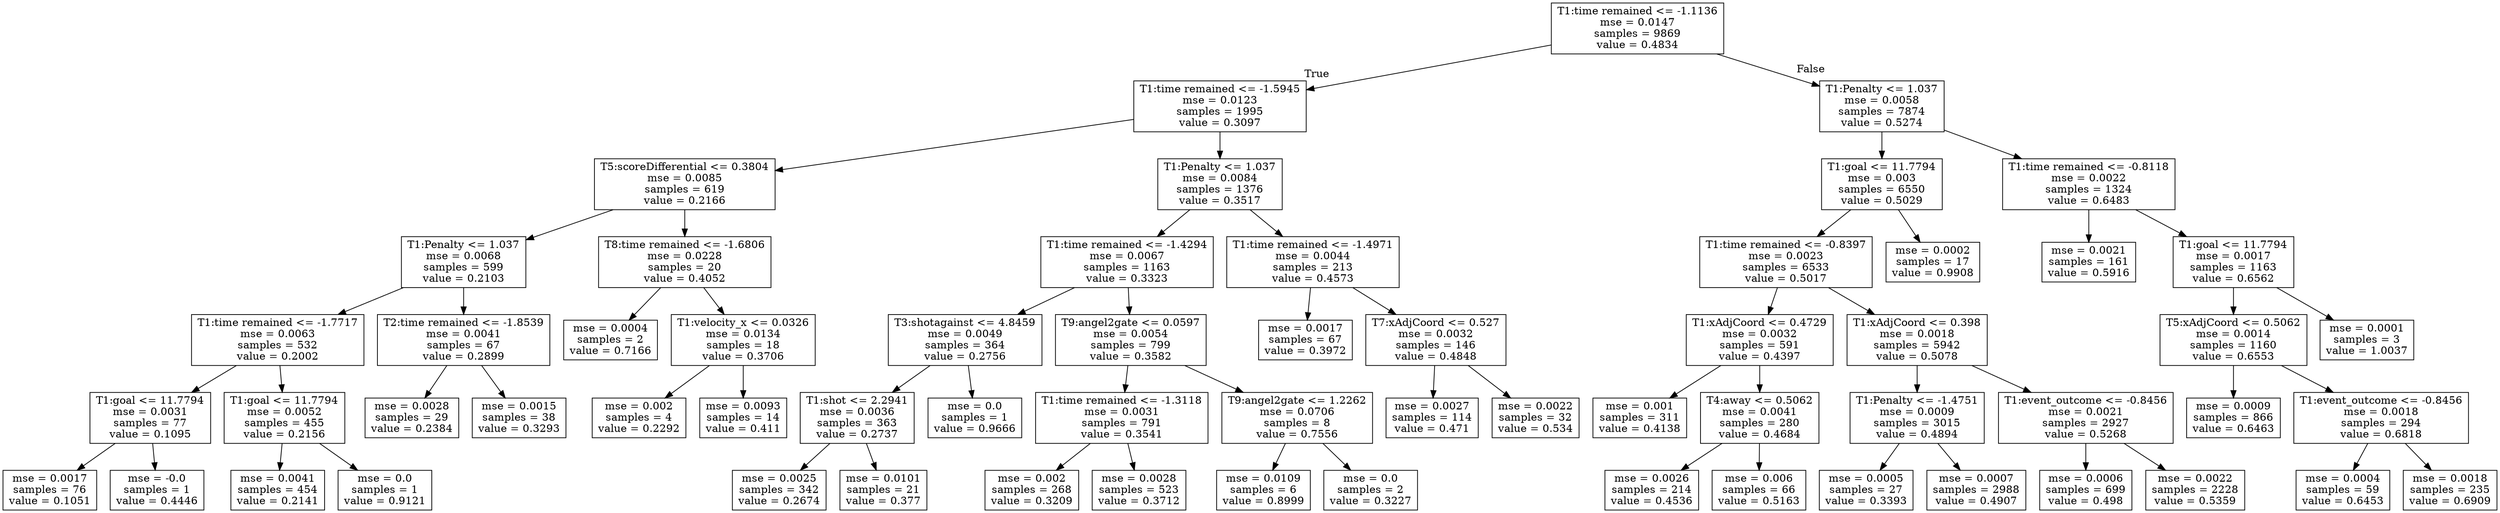 digraph Tree {
node [shape=box] ;
0 [label="T1:time remained <= -1.1136\nmse = 0.0147\nsamples = 9869\nvalue = 0.4834"] ;
1 [label="T1:time remained <= -1.5945\nmse = 0.0123\nsamples = 1995\nvalue = 0.3097"] ;
0 -> 1 [labeldistance=2.5, labelangle=45, headlabel="True"] ;
5 [label="T5:scoreDifferential <= 0.3804\nmse = 0.0085\nsamples = 619\nvalue = 0.2166"] ;
1 -> 5 ;
21 [label="T1:Penalty <= 1.037\nmse = 0.0068\nsamples = 599\nvalue = 0.2103"] ;
5 -> 21 ;
31 [label="T1:time remained <= -1.7717\nmse = 0.0063\nsamples = 532\nvalue = 0.2002"] ;
21 -> 31 ;
33 [label="T1:goal <= 11.7794\nmse = 0.0031\nsamples = 77\nvalue = 0.1095"] ;
31 -> 33 ;
55 [label="mse = 0.0017\nsamples = 76\nvalue = 0.1051"] ;
33 -> 55 ;
56 [label="mse = -0.0\nsamples = 1\nvalue = 0.4446"] ;
33 -> 56 ;
34 [label="T1:goal <= 11.7794\nmse = 0.0052\nsamples = 455\nvalue = 0.2156"] ;
31 -> 34 ;
35 [label="mse = 0.0041\nsamples = 454\nvalue = 0.2141"] ;
34 -> 35 ;
36 [label="mse = 0.0\nsamples = 1\nvalue = 0.9121"] ;
34 -> 36 ;
32 [label="T2:time remained <= -1.8539\nmse = 0.0041\nsamples = 67\nvalue = 0.2899"] ;
21 -> 32 ;
53 [label="mse = 0.0028\nsamples = 29\nvalue = 0.2384"] ;
32 -> 53 ;
54 [label="mse = 0.0015\nsamples = 38\nvalue = 0.3293"] ;
32 -> 54 ;
22 [label="T8:time remained <= -1.6806\nmse = 0.0228\nsamples = 20\nvalue = 0.4052"] ;
5 -> 22 ;
49 [label="mse = 0.0004\nsamples = 2\nvalue = 0.7166"] ;
22 -> 49 ;
50 [label="T1:velocity_x <= 0.0326\nmse = 0.0134\nsamples = 18\nvalue = 0.3706"] ;
22 -> 50 ;
57 [label="mse = 0.002\nsamples = 4\nvalue = 0.2292"] ;
50 -> 57 ;
58 [label="mse = 0.0093\nsamples = 14\nvalue = 0.411"] ;
50 -> 58 ;
6 [label="T1:Penalty <= 1.037\nmse = 0.0084\nsamples = 1376\nvalue = 0.3517"] ;
1 -> 6 ;
9 [label="T1:time remained <= -1.4294\nmse = 0.0067\nsamples = 1163\nvalue = 0.3323"] ;
6 -> 9 ;
15 [label="T3:shotagainst <= 4.8459\nmse = 0.0049\nsamples = 364\nvalue = 0.2756"] ;
9 -> 15 ;
29 [label="T1:shot <= 2.2941\nmse = 0.0036\nsamples = 363\nvalue = 0.2737"] ;
15 -> 29 ;
47 [label="mse = 0.0025\nsamples = 342\nvalue = 0.2674"] ;
29 -> 47 ;
48 [label="mse = 0.0101\nsamples = 21\nvalue = 0.377"] ;
29 -> 48 ;
30 [label="mse = 0.0\nsamples = 1\nvalue = 0.9666"] ;
15 -> 30 ;
16 [label="T9:angel2gate <= 0.0597\nmse = 0.0054\nsamples = 799\nvalue = 0.3582"] ;
9 -> 16 ;
17 [label="T1:time remained <= -1.3118\nmse = 0.0031\nsamples = 791\nvalue = 0.3541"] ;
16 -> 17 ;
37 [label="mse = 0.002\nsamples = 268\nvalue = 0.3209"] ;
17 -> 37 ;
38 [label="mse = 0.0028\nsamples = 523\nvalue = 0.3712"] ;
17 -> 38 ;
18 [label="T9:angel2gate <= 1.2262\nmse = 0.0706\nsamples = 8\nvalue = 0.7556"] ;
16 -> 18 ;
27 [label="mse = 0.0109\nsamples = 6\nvalue = 0.8999"] ;
18 -> 27 ;
28 [label="mse = 0.0\nsamples = 2\nvalue = 0.3227"] ;
18 -> 28 ;
10 [label="T1:time remained <= -1.4971\nmse = 0.0044\nsamples = 213\nvalue = 0.4573"] ;
6 -> 10 ;
43 [label="mse = 0.0017\nsamples = 67\nvalue = 0.3972"] ;
10 -> 43 ;
44 [label="T7:xAdjCoord <= 0.527\nmse = 0.0032\nsamples = 146\nvalue = 0.4848"] ;
10 -> 44 ;
59 [label="mse = 0.0027\nsamples = 114\nvalue = 0.471"] ;
44 -> 59 ;
60 [label="mse = 0.0022\nsamples = 32\nvalue = 0.534"] ;
44 -> 60 ;
2 [label="T1:Penalty <= 1.037\nmse = 0.0058\nsamples = 7874\nvalue = 0.5274"] ;
0 -> 2 [labeldistance=2.5, labelangle=-45, headlabel="False"] ;
3 [label="T1:goal <= 11.7794\nmse = 0.003\nsamples = 6550\nvalue = 0.5029"] ;
2 -> 3 ;
7 [label="T1:time remained <= -0.8397\nmse = 0.0023\nsamples = 6533\nvalue = 0.5017"] ;
3 -> 7 ;
11 [label="T1:xAdjCoord <= 0.4729\nmse = 0.0032\nsamples = 591\nvalue = 0.4397"] ;
7 -> 11 ;
39 [label="mse = 0.001\nsamples = 311\nvalue = 0.4138"] ;
11 -> 39 ;
40 [label="T4:away <= 0.5062\nmse = 0.0041\nsamples = 280\nvalue = 0.4684"] ;
11 -> 40 ;
51 [label="mse = 0.0026\nsamples = 214\nvalue = 0.4536"] ;
40 -> 51 ;
52 [label="mse = 0.006\nsamples = 66\nvalue = 0.5163"] ;
40 -> 52 ;
12 [label="T1:xAdjCoord <= 0.398\nmse = 0.0018\nsamples = 5942\nvalue = 0.5078"] ;
7 -> 12 ;
13 [label="T1:Penalty <= -1.4751\nmse = 0.0009\nsamples = 3015\nvalue = 0.4894"] ;
12 -> 13 ;
23 [label="mse = 0.0005\nsamples = 27\nvalue = 0.3393"] ;
13 -> 23 ;
24 [label="mse = 0.0007\nsamples = 2988\nvalue = 0.4907"] ;
13 -> 24 ;
14 [label="T1:event_outcome <= -0.8456\nmse = 0.0021\nsamples = 2927\nvalue = 0.5268"] ;
12 -> 14 ;
19 [label="mse = 0.0006\nsamples = 699\nvalue = 0.498"] ;
14 -> 19 ;
20 [label="mse = 0.0022\nsamples = 2228\nvalue = 0.5359"] ;
14 -> 20 ;
8 [label="mse = 0.0002\nsamples = 17\nvalue = 0.9908"] ;
3 -> 8 ;
4 [label="T1:time remained <= -0.8118\nmse = 0.0022\nsamples = 1324\nvalue = 0.6483"] ;
2 -> 4 ;
25 [label="mse = 0.0021\nsamples = 161\nvalue = 0.5916"] ;
4 -> 25 ;
26 [label="T1:goal <= 11.7794\nmse = 0.0017\nsamples = 1163\nvalue = 0.6562"] ;
4 -> 26 ;
41 [label="T5:xAdjCoord <= 0.5062\nmse = 0.0014\nsamples = 1160\nvalue = 0.6553"] ;
26 -> 41 ;
45 [label="mse = 0.0009\nsamples = 866\nvalue = 0.6463"] ;
41 -> 45 ;
46 [label="T1:event_outcome <= -0.8456\nmse = 0.0018\nsamples = 294\nvalue = 0.6818"] ;
41 -> 46 ;
61 [label="mse = 0.0004\nsamples = 59\nvalue = 0.6453"] ;
46 -> 61 ;
62 [label="mse = 0.0018\nsamples = 235\nvalue = 0.6909"] ;
46 -> 62 ;
42 [label="mse = 0.0001\nsamples = 3\nvalue = 1.0037"] ;
26 -> 42 ;
}